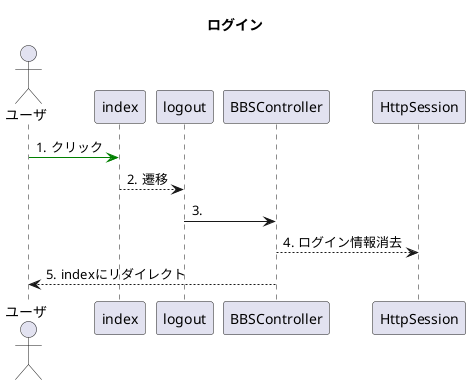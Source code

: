 @startuml
title ログイン
autonumber "#."

actor ユーザ
participant index
participant logout
participant BBSController
participant HttpSession

ユーザ -[#green]> index:クリック
index --> logout:遷移
logout -> BBSController
BBSController--> HttpSession : ログイン情報消去
BBSController--> ユーザ:indexにリダイレクト

@enduml